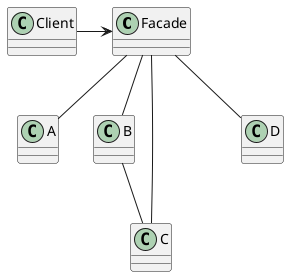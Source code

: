 @startuml

class Facade

Client -> Facade

class A
class B
class C
class D

Facade -- A
Facade -- B
B -- C
Facade -- C
Facade -- D


@enduml
